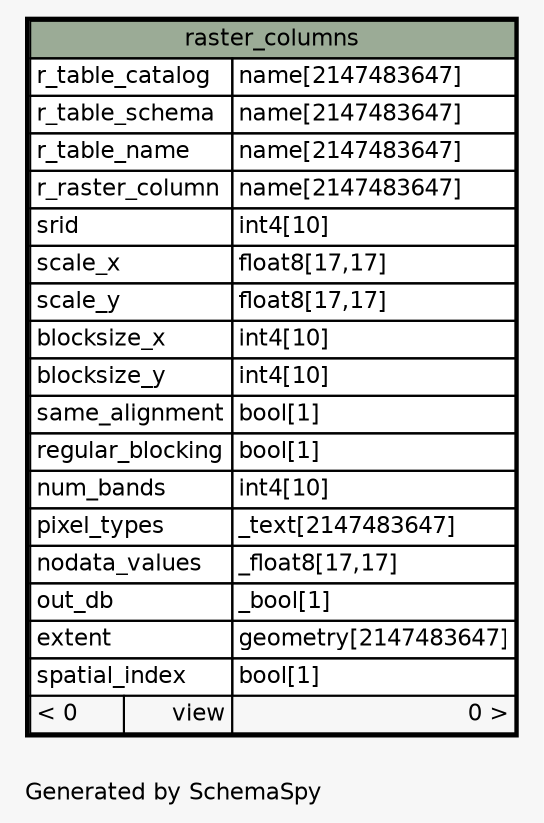 // dot 2.38.0 on Windows 10 10.0
// SchemaSpy rev 590
digraph "oneDegreeRelationshipsDiagram" {
  graph [
    rankdir="RL"
    bgcolor="#f7f7f7"
    label="\nGenerated by SchemaSpy"
    labeljust="l"
    nodesep="0.18"
    ranksep="0.46"
    fontname="Helvetica"
    fontsize="11"
  ];
  node [
    fontname="Helvetica"
    fontsize="11"
    shape="plaintext"
  ];
  edge [
    arrowsize="0.8"
  ];
  "raster_columns" [
    label=<
    <TABLE BORDER="2" CELLBORDER="1" CELLSPACING="0" BGCOLOR="#ffffff">
      <TR><TD COLSPAN="3" BGCOLOR="#9bab96" ALIGN="CENTER">raster_columns</TD></TR>
      <TR><TD PORT="r_table_catalog" COLSPAN="2" ALIGN="LEFT">r_table_catalog</TD><TD PORT="r_table_catalog.type" ALIGN="LEFT">name[2147483647]</TD></TR>
      <TR><TD PORT="r_table_schema" COLSPAN="2" ALIGN="LEFT">r_table_schema</TD><TD PORT="r_table_schema.type" ALIGN="LEFT">name[2147483647]</TD></TR>
      <TR><TD PORT="r_table_name" COLSPAN="2" ALIGN="LEFT">r_table_name</TD><TD PORT="r_table_name.type" ALIGN="LEFT">name[2147483647]</TD></TR>
      <TR><TD PORT="r_raster_column" COLSPAN="2" ALIGN="LEFT">r_raster_column</TD><TD PORT="r_raster_column.type" ALIGN="LEFT">name[2147483647]</TD></TR>
      <TR><TD PORT="srid" COLSPAN="2" ALIGN="LEFT">srid</TD><TD PORT="srid.type" ALIGN="LEFT">int4[10]</TD></TR>
      <TR><TD PORT="scale_x" COLSPAN="2" ALIGN="LEFT">scale_x</TD><TD PORT="scale_x.type" ALIGN="LEFT">float8[17,17]</TD></TR>
      <TR><TD PORT="scale_y" COLSPAN="2" ALIGN="LEFT">scale_y</TD><TD PORT="scale_y.type" ALIGN="LEFT">float8[17,17]</TD></TR>
      <TR><TD PORT="blocksize_x" COLSPAN="2" ALIGN="LEFT">blocksize_x</TD><TD PORT="blocksize_x.type" ALIGN="LEFT">int4[10]</TD></TR>
      <TR><TD PORT="blocksize_y" COLSPAN="2" ALIGN="LEFT">blocksize_y</TD><TD PORT="blocksize_y.type" ALIGN="LEFT">int4[10]</TD></TR>
      <TR><TD PORT="same_alignment" COLSPAN="2" ALIGN="LEFT">same_alignment</TD><TD PORT="same_alignment.type" ALIGN="LEFT">bool[1]</TD></TR>
      <TR><TD PORT="regular_blocking" COLSPAN="2" ALIGN="LEFT">regular_blocking</TD><TD PORT="regular_blocking.type" ALIGN="LEFT">bool[1]</TD></TR>
      <TR><TD PORT="num_bands" COLSPAN="2" ALIGN="LEFT">num_bands</TD><TD PORT="num_bands.type" ALIGN="LEFT">int4[10]</TD></TR>
      <TR><TD PORT="pixel_types" COLSPAN="2" ALIGN="LEFT">pixel_types</TD><TD PORT="pixel_types.type" ALIGN="LEFT">_text[2147483647]</TD></TR>
      <TR><TD PORT="nodata_values" COLSPAN="2" ALIGN="LEFT">nodata_values</TD><TD PORT="nodata_values.type" ALIGN="LEFT">_float8[17,17]</TD></TR>
      <TR><TD PORT="out_db" COLSPAN="2" ALIGN="LEFT">out_db</TD><TD PORT="out_db.type" ALIGN="LEFT">_bool[1]</TD></TR>
      <TR><TD PORT="extent" COLSPAN="2" ALIGN="LEFT">extent</TD><TD PORT="extent.type" ALIGN="LEFT">geometry[2147483647]</TD></TR>
      <TR><TD PORT="spatial_index" COLSPAN="2" ALIGN="LEFT">spatial_index</TD><TD PORT="spatial_index.type" ALIGN="LEFT">bool[1]</TD></TR>
      <TR><TD ALIGN="LEFT" BGCOLOR="#f7f7f7">&lt; 0</TD><TD ALIGN="RIGHT" BGCOLOR="#f7f7f7">view</TD><TD ALIGN="RIGHT" BGCOLOR="#f7f7f7">0 &gt;</TD></TR>
    </TABLE>>
    URL="raster_columns.html"
    tooltip="raster_columns"
  ];
}
